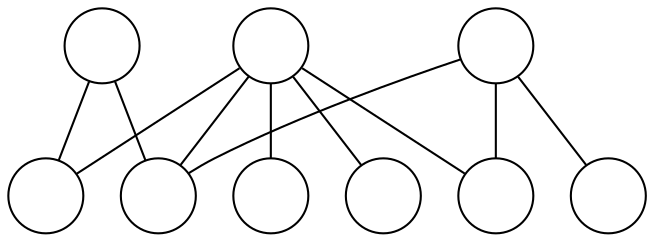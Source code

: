 graph G {
  node[label="", shape=circle]
  0;
  1;
  2;
  3;
  4;
  5;
  6;
  7;
  8;
  6 -- 0;
  6 -- 1;
  7 -- 0;
  7 -- 2;
  7 -- 3;
  8 -- 0;
  8 -- 1;
  8 -- 2;
  8 -- 4;
  8 -- 5;
}
